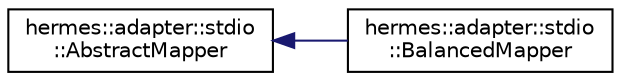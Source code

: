 digraph "Graphical Class Hierarchy"
{
 // LATEX_PDF_SIZE
  edge [fontname="Helvetica",fontsize="10",labelfontname="Helvetica",labelfontsize="10"];
  node [fontname="Helvetica",fontsize="10",shape=record];
  rankdir="LR";
  Node0 [label="hermes::adapter::stdio\l::AbstractMapper",height=0.2,width=0.4,color="black", fillcolor="white", style="filled",URL="$classhermes_1_1adapter_1_1stdio_1_1_abstract_mapper.html",tooltip=" "];
  Node0 -> Node1 [dir="back",color="midnightblue",fontsize="10",style="solid",fontname="Helvetica"];
  Node1 [label="hermes::adapter::stdio\l::BalancedMapper",height=0.2,width=0.4,color="black", fillcolor="white", style="filled",URL="$classhermes_1_1adapter_1_1stdio_1_1_balanced_mapper.html",tooltip=" "];
}
